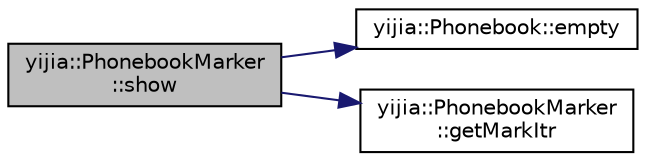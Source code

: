 digraph "yijia::PhonebookMarker::show"
{
 // LATEX_PDF_SIZE
  edge [fontname="Helvetica",fontsize="10",labelfontname="Helvetica",labelfontsize="10"];
  node [fontname="Helvetica",fontsize="10",shape=record];
  rankdir="LR";
  Node1 [label="yijia::PhonebookMarker\l::show",height=0.2,width=0.4,color="black", fillcolor="grey75", style="filled", fontcolor="black",tooltip=" "];
  Node1 -> Node2 [color="midnightblue",fontsize="10",style="solid",fontname="Helvetica"];
  Node2 [label="yijia::Phonebook::empty",height=0.2,width=0.4,color="black", fillcolor="white", style="filled",URL="$classyijia_1_1_phonebook.html#adbd43ab0ae1645f6a452967599fd7674",tooltip=" "];
  Node1 -> Node3 [color="midnightblue",fontsize="10",style="solid",fontname="Helvetica"];
  Node3 [label="yijia::PhonebookMarker\l::getMarkItr",height=0.2,width=0.4,color="black", fillcolor="white", style="filled",URL="$classyijia_1_1_phonebook_marker.html#a198995d5615c29162c7edc948781319a",tooltip=" "];
}
